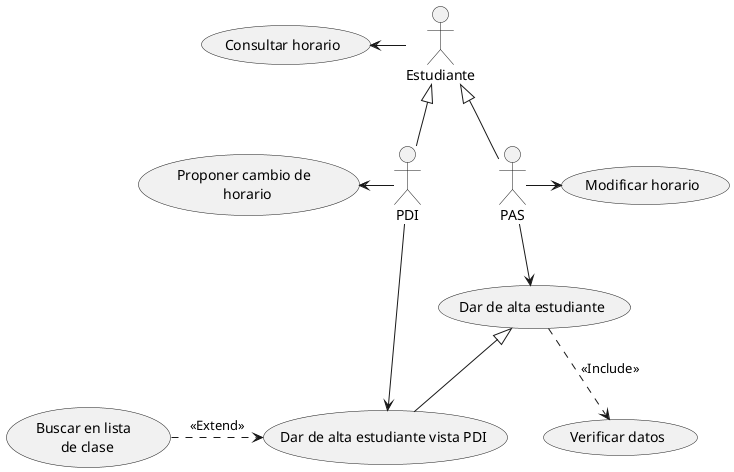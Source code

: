 @startuml horarios 

:Estudiante: as A1
:PDI: as A2
:PAS: as A3

(Consultar horario) as UC1
(Modificar horario) as UC2
(Proponer cambio de \n horario) as UC3
(Dar de alta estudiante) as UC4
(Verificar datos) as UC5
(Dar de alta estudiante vista PDI) as UC6
(Buscar en lista \n de clase) as UC7

A1 -left-> UC1
A2 -left-> UC3
A2 -down-> UC6
A3 -down-> UC4
A3 -right-> UC2

A1 <|-- A2
A1 <|-- A3
UC4 <|-- UC6

UC4 ..> UC5 : <<Include>>

UC7 .right.> UC6 : <<Extend>>

@enduml